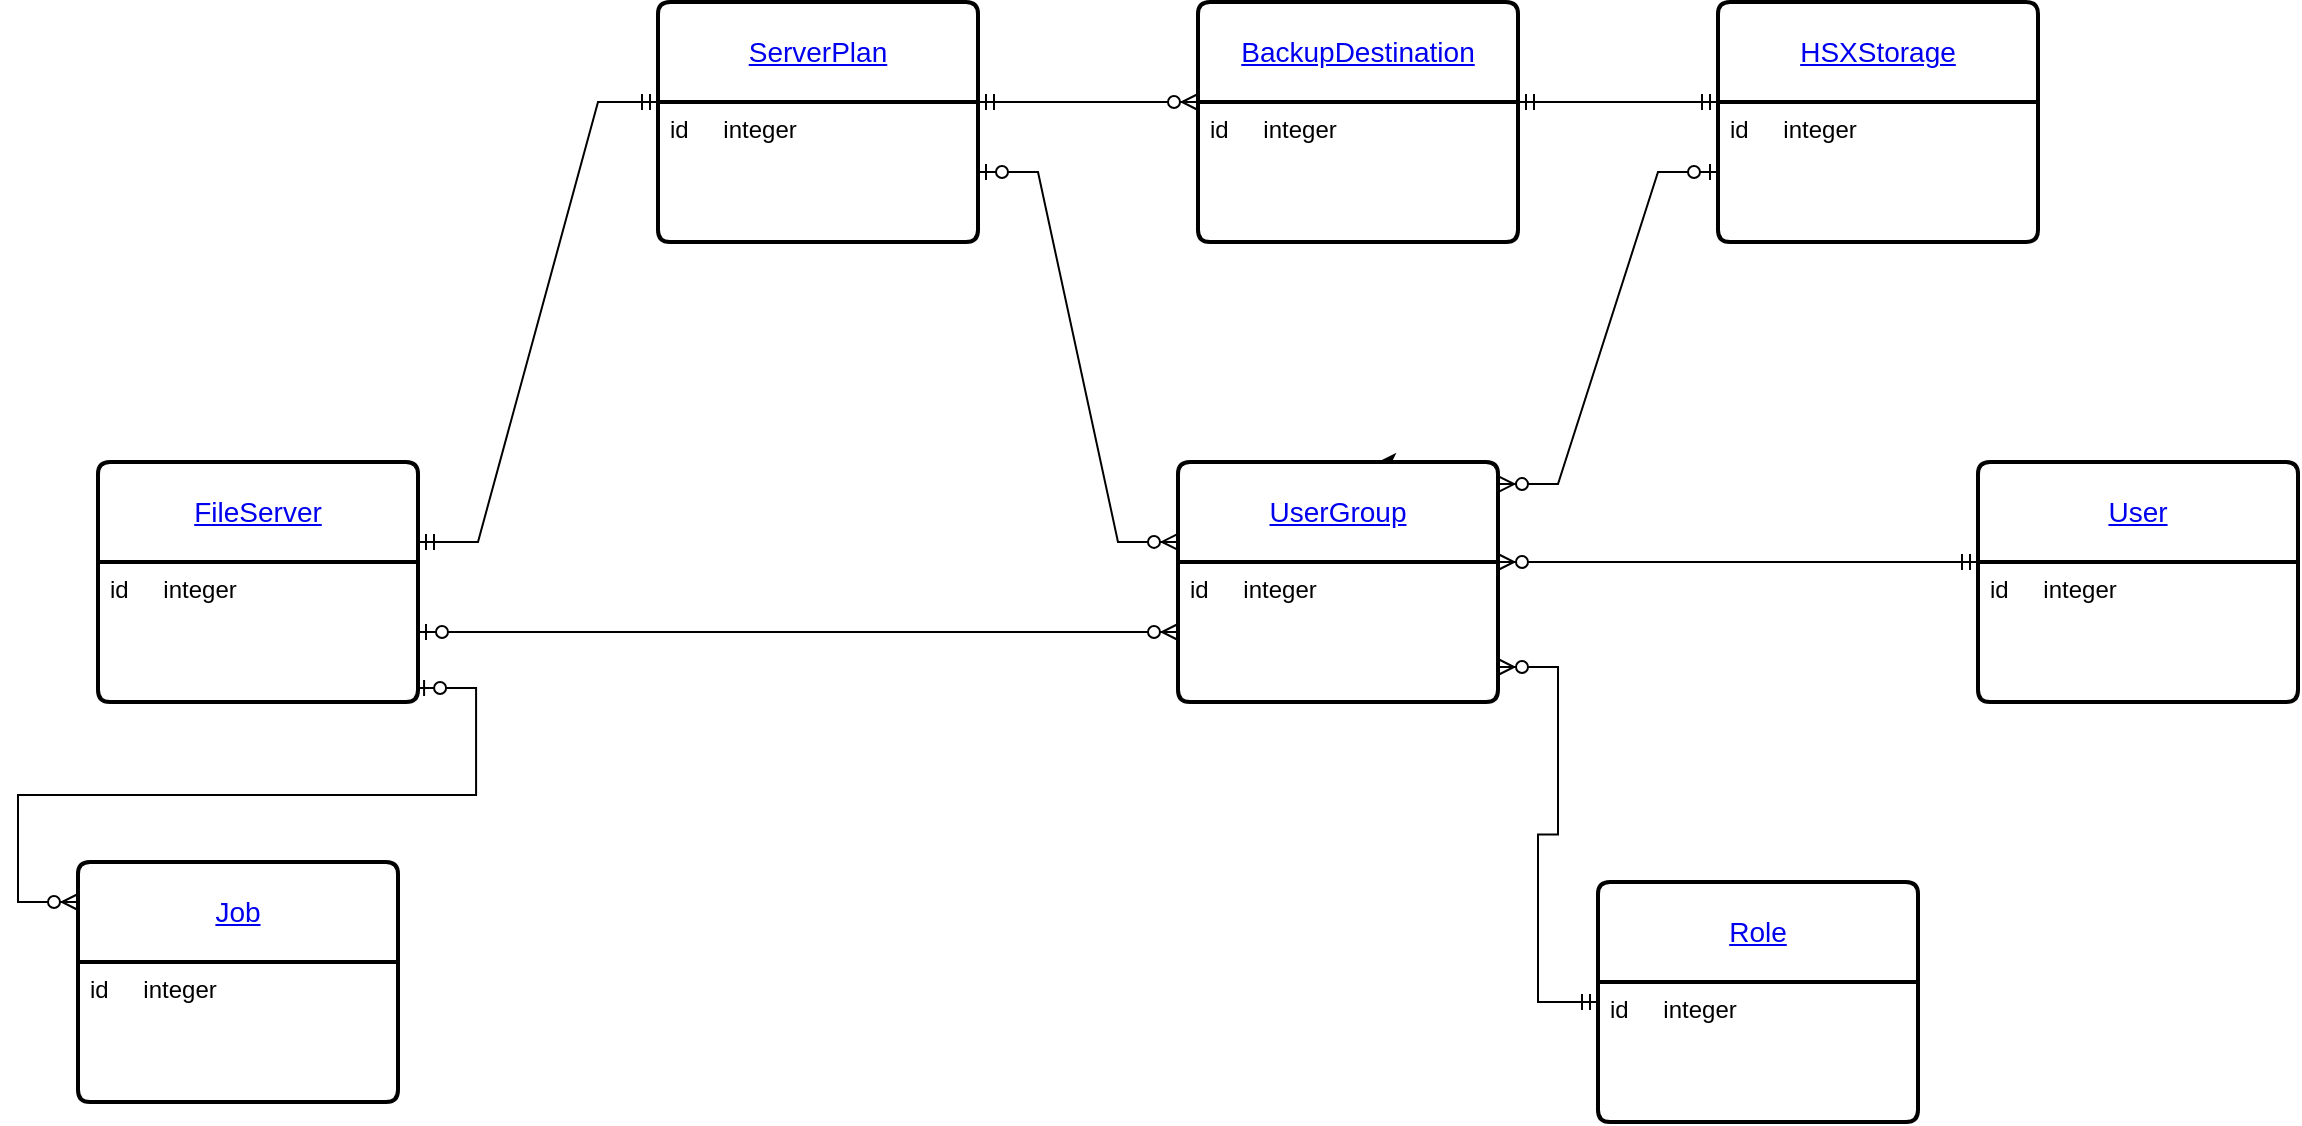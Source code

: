 <mxfile version="22.1.7" type="github">
  <diagram name="Page-1" id="DsbFrssbx2dvVhhEY77j">
    <mxGraphModel dx="2234" dy="790" grid="1" gridSize="10" guides="1" tooltips="1" connect="1" arrows="1" fold="1" page="0" pageScale="1" pageWidth="850" pageHeight="1100" math="0" shadow="0">
      <root>
        <mxCell id="0" />
        <mxCell id="1" parent="0" />
        <mxCell id="5Wq9M_YqisIYOuM1t0nU-1" value="&lt;a href=&quot;https://api-next.commvault.com/docs/api/cv/OpenAPI3/get-file-servers#get-file-servers&quot;&gt;FileServer&lt;/a&gt;" style="swimlane;childLayout=stackLayout;horizontal=1;startSize=50;horizontalStack=0;rounded=1;fontSize=14;fontStyle=0;strokeWidth=2;resizeParent=0;resizeLast=1;shadow=0;dashed=0;align=center;arcSize=4;whiteSpace=wrap;html=1;" parent="1" vertex="1">
          <mxGeometry x="-400" y="330" width="160" height="120" as="geometry">
            <mxRectangle x="70" y="140" width="80" height="50" as="alternateBounds" />
          </mxGeometry>
        </mxCell>
        <mxCell id="5Wq9M_YqisIYOuM1t0nU-2" value="id&lt;span style=&quot;white-space: pre;&quot;&gt;&#x9;&lt;/span&gt;integer" style="align=left;strokeColor=none;fillColor=none;spacingLeft=4;fontSize=12;verticalAlign=top;resizable=0;rotatable=0;part=1;html=1;" parent="5Wq9M_YqisIYOuM1t0nU-1" vertex="1">
          <mxGeometry y="50" width="160" height="70" as="geometry" />
        </mxCell>
        <mxCell id="5Wq9M_YqisIYOuM1t0nU-3" value="&lt;a href=&quot;https://api-next.commvault.com/docs/api/cv/OpenAPI3/get-plan-by-id&quot;&gt;ServerPlan&lt;/a&gt;" style="swimlane;childLayout=stackLayout;horizontal=1;startSize=50;horizontalStack=0;rounded=1;fontSize=14;fontStyle=0;strokeWidth=2;resizeParent=0;resizeLast=1;shadow=0;dashed=0;align=center;arcSize=4;whiteSpace=wrap;html=1;" parent="1" vertex="1">
          <mxGeometry x="-120" y="100" width="160" height="120" as="geometry">
            <mxRectangle x="70" y="140" width="80" height="50" as="alternateBounds" />
          </mxGeometry>
        </mxCell>
        <mxCell id="5Wq9M_YqisIYOuM1t0nU-4" value="id&lt;span style=&quot;white-space: pre;&quot;&gt;&#x9;&lt;/span&gt;integer" style="align=left;strokeColor=none;fillColor=none;spacingLeft=4;fontSize=12;verticalAlign=top;resizable=0;rotatable=0;part=1;html=1;" parent="5Wq9M_YqisIYOuM1t0nU-3" vertex="1">
          <mxGeometry y="50" width="160" height="70" as="geometry" />
        </mxCell>
        <mxCell id="5Wq9M_YqisIYOuM1t0nU-10" value="&lt;a href=&quot;https://api-next.commvault.com/docs/api/cv/OpenAPI3/get-backup-destination-details&quot;&gt;BackupDestination&lt;/a&gt;" style="swimlane;childLayout=stackLayout;horizontal=1;startSize=50;horizontalStack=0;rounded=1;fontSize=14;fontStyle=0;strokeWidth=2;resizeParent=0;resizeLast=1;shadow=0;dashed=0;align=center;arcSize=4;whiteSpace=wrap;html=1;" parent="1" vertex="1">
          <mxGeometry x="150" y="100" width="160" height="120" as="geometry">
            <mxRectangle x="70" y="140" width="80" height="50" as="alternateBounds" />
          </mxGeometry>
        </mxCell>
        <mxCell id="5Wq9M_YqisIYOuM1t0nU-11" value="id&lt;span style=&quot;white-space: pre;&quot;&gt;&#x9;&lt;/span&gt;integer" style="align=left;strokeColor=none;fillColor=none;spacingLeft=4;fontSize=12;verticalAlign=top;resizable=0;rotatable=0;part=1;html=1;" parent="5Wq9M_YqisIYOuM1t0nU-10" vertex="1">
          <mxGeometry y="50" width="160" height="70" as="geometry" />
        </mxCell>
        <mxCell id="5Wq9M_YqisIYOuM1t0nU-12" value="&lt;a href=&quot;https://api-next.commvault.com/docs/api/cv/OpenAPI3/get-hyper-scale-storage-by-id#get-details-of-a-specific-hyperscale-storage&quot;&gt;HSXStorage&lt;/a&gt;" style="swimlane;childLayout=stackLayout;horizontal=1;startSize=50;horizontalStack=0;rounded=1;fontSize=14;fontStyle=0;strokeWidth=2;resizeParent=0;resizeLast=1;shadow=0;dashed=0;align=center;arcSize=4;whiteSpace=wrap;html=1;" parent="1" vertex="1">
          <mxGeometry x="410" y="100" width="160" height="120" as="geometry">
            <mxRectangle x="70" y="140" width="80" height="50" as="alternateBounds" />
          </mxGeometry>
        </mxCell>
        <mxCell id="5Wq9M_YqisIYOuM1t0nU-13" value="id&lt;span style=&quot;white-space: pre;&quot;&gt;&#x9;&lt;/span&gt;integer" style="align=left;strokeColor=none;fillColor=none;spacingLeft=4;fontSize=12;verticalAlign=top;resizable=0;rotatable=0;part=1;html=1;" parent="5Wq9M_YqisIYOuM1t0nU-12" vertex="1">
          <mxGeometry y="50" width="160" height="70" as="geometry" />
        </mxCell>
        <mxCell id="SlC107RUCFVOXHT2UsFt-3" style="edgeStyle=orthogonalEdgeStyle;rounded=0;orthogonalLoop=1;jettySize=auto;html=1;exitX=0.75;exitY=0;exitDx=0;exitDy=0;" edge="1" parent="1" source="SlC107RUCFVOXHT2UsFt-1">
          <mxGeometry relative="1" as="geometry">
            <mxPoint x="240" y="330.0" as="targetPoint" />
          </mxGeometry>
        </mxCell>
        <mxCell id="SlC107RUCFVOXHT2UsFt-1" value="&lt;a href=&quot;https://api-next.commvault.com/docs/api/cv/OpenAPI3/get-user-group-details&quot;&gt;UserGroup&lt;/a&gt;" style="swimlane;childLayout=stackLayout;horizontal=1;startSize=50;horizontalStack=0;rounded=1;fontSize=14;fontStyle=0;strokeWidth=2;resizeParent=0;resizeLast=1;shadow=0;dashed=0;align=center;arcSize=4;whiteSpace=wrap;html=1;" vertex="1" parent="1">
          <mxGeometry x="140" y="330" width="160" height="120" as="geometry">
            <mxRectangle x="70" y="140" width="80" height="50" as="alternateBounds" />
          </mxGeometry>
        </mxCell>
        <mxCell id="SlC107RUCFVOXHT2UsFt-2" value="id&lt;span style=&quot;white-space: pre;&quot;&gt;&#x9;&lt;/span&gt;integer" style="align=left;strokeColor=none;fillColor=none;spacingLeft=4;fontSize=12;verticalAlign=top;resizable=0;rotatable=0;part=1;html=1;" vertex="1" parent="SlC107RUCFVOXHT2UsFt-1">
          <mxGeometry y="50" width="160" height="70" as="geometry" />
        </mxCell>
        <mxCell id="SlC107RUCFVOXHT2UsFt-4" value="&lt;a href=&quot;https://api-next.commvault.com/docs/api/cv/OpenAPI3/get-role-details&quot;&gt;Role&lt;/a&gt;" style="swimlane;childLayout=stackLayout;horizontal=1;startSize=50;horizontalStack=0;rounded=1;fontSize=14;fontStyle=0;strokeWidth=2;resizeParent=0;resizeLast=1;shadow=0;dashed=0;align=center;arcSize=4;whiteSpace=wrap;html=1;" vertex="1" parent="1">
          <mxGeometry x="350" y="540" width="160" height="120" as="geometry">
            <mxRectangle x="70" y="140" width="80" height="50" as="alternateBounds" />
          </mxGeometry>
        </mxCell>
        <mxCell id="SlC107RUCFVOXHT2UsFt-5" value="id&lt;span style=&quot;white-space: pre;&quot;&gt;&#x9;&lt;/span&gt;integer" style="align=left;strokeColor=none;fillColor=none;spacingLeft=4;fontSize=12;verticalAlign=top;resizable=0;rotatable=0;part=1;html=1;" vertex="1" parent="SlC107RUCFVOXHT2UsFt-4">
          <mxGeometry y="50" width="160" height="70" as="geometry" />
        </mxCell>
        <mxCell id="SlC107RUCFVOXHT2UsFt-6" value="&lt;a href=&quot;https://api-next.commvault.com/docs/api/cv/OpenAPI3/get-user-details&quot;&gt;User&lt;/a&gt;" style="swimlane;childLayout=stackLayout;horizontal=1;startSize=50;horizontalStack=0;rounded=1;fontSize=14;fontStyle=0;strokeWidth=2;resizeParent=0;resizeLast=1;shadow=0;dashed=0;align=center;arcSize=4;whiteSpace=wrap;html=1;" vertex="1" parent="1">
          <mxGeometry x="540" y="330" width="160" height="120" as="geometry">
            <mxRectangle x="70" y="140" width="80" height="50" as="alternateBounds" />
          </mxGeometry>
        </mxCell>
        <mxCell id="SlC107RUCFVOXHT2UsFt-7" value="id&lt;span style=&quot;white-space: pre;&quot;&gt;&#x9;&lt;/span&gt;integer" style="align=left;strokeColor=none;fillColor=none;spacingLeft=4;fontSize=12;verticalAlign=top;resizable=0;rotatable=0;part=1;html=1;" vertex="1" parent="SlC107RUCFVOXHT2UsFt-6">
          <mxGeometry y="50" width="160" height="70" as="geometry" />
        </mxCell>
        <mxCell id="SlC107RUCFVOXHT2UsFt-8" value="&lt;a href=&quot;https://api-next.commvault.com/docs/api/cv/JobOperations/get-job-summary-of-a-job#get-job-summary-of-a-job&quot;&gt;Job&lt;/a&gt;" style="swimlane;childLayout=stackLayout;horizontal=1;startSize=50;horizontalStack=0;rounded=1;fontSize=14;fontStyle=0;strokeWidth=2;resizeParent=0;resizeLast=1;shadow=0;dashed=0;align=center;arcSize=4;whiteSpace=wrap;html=1;" vertex="1" parent="1">
          <mxGeometry x="-410" y="530" width="160" height="120" as="geometry">
            <mxRectangle x="70" y="140" width="80" height="50" as="alternateBounds" />
          </mxGeometry>
        </mxCell>
        <mxCell id="SlC107RUCFVOXHT2UsFt-9" value="id&lt;span style=&quot;white-space: pre;&quot;&gt;&#x9;&lt;/span&gt;integer" style="align=left;strokeColor=none;fillColor=none;spacingLeft=4;fontSize=12;verticalAlign=top;resizable=0;rotatable=0;part=1;html=1;" vertex="1" parent="SlC107RUCFVOXHT2UsFt-8">
          <mxGeometry y="50" width="160" height="70" as="geometry" />
        </mxCell>
        <mxCell id="SlC107RUCFVOXHT2UsFt-16" value="" style="edgeStyle=entityRelationEdgeStyle;fontSize=12;html=1;endArrow=ERmandOne;startArrow=ERmandOne;rounded=0;exitX=1;exitY=0.333;exitDx=0;exitDy=0;exitPerimeter=0;entryX=0;entryY=0;entryDx=0;entryDy=0;" edge="1" parent="1" source="5Wq9M_YqisIYOuM1t0nU-1" target="5Wq9M_YqisIYOuM1t0nU-4">
          <mxGeometry width="100" height="100" relative="1" as="geometry">
            <mxPoint x="-220" y="310" as="sourcePoint" />
            <mxPoint x="-120" y="210" as="targetPoint" />
          </mxGeometry>
        </mxCell>
        <mxCell id="SlC107RUCFVOXHT2UsFt-17" value="" style="edgeStyle=entityRelationEdgeStyle;fontSize=12;html=1;endArrow=ERzeroToMany;startArrow=ERmandOne;rounded=0;exitX=1;exitY=0;exitDx=0;exitDy=0;entryX=0;entryY=0;entryDx=0;entryDy=0;" edge="1" parent="1" source="5Wq9M_YqisIYOuM1t0nU-4" target="5Wq9M_YqisIYOuM1t0nU-11">
          <mxGeometry width="100" height="100" relative="1" as="geometry">
            <mxPoint x="50" y="230" as="sourcePoint" />
            <mxPoint x="150" y="130" as="targetPoint" />
          </mxGeometry>
        </mxCell>
        <mxCell id="SlC107RUCFVOXHT2UsFt-18" value="" style="edgeStyle=entityRelationEdgeStyle;fontSize=12;html=1;endArrow=ERmandOne;startArrow=ERmandOne;rounded=0;entryX=0;entryY=0;entryDx=0;entryDy=0;" edge="1" parent="1">
          <mxGeometry width="100" height="100" relative="1" as="geometry">
            <mxPoint x="310" y="150" as="sourcePoint" />
            <mxPoint x="410" y="150" as="targetPoint" />
          </mxGeometry>
        </mxCell>
        <mxCell id="SlC107RUCFVOXHT2UsFt-23" value="" style="edgeStyle=entityRelationEdgeStyle;fontSize=12;html=1;endArrow=ERzeroToMany;startArrow=ERzeroToOne;rounded=0;exitX=1;exitY=0.5;exitDx=0;exitDy=0;entryX=0;entryY=0.5;entryDx=0;entryDy=0;" edge="1" parent="1" source="5Wq9M_YqisIYOuM1t0nU-2" target="SlC107RUCFVOXHT2UsFt-2">
          <mxGeometry width="100" height="100" relative="1" as="geometry">
            <mxPoint x="-120" y="440" as="sourcePoint" />
            <mxPoint x="-20" y="340" as="targetPoint" />
          </mxGeometry>
        </mxCell>
        <mxCell id="SlC107RUCFVOXHT2UsFt-24" value="" style="edgeStyle=entityRelationEdgeStyle;fontSize=12;html=1;endArrow=ERzeroToMany;startArrow=ERzeroToOne;rounded=0;entryX=0;entryY=0.333;entryDx=0;entryDy=0;entryPerimeter=0;" edge="1" parent="1" source="5Wq9M_YqisIYOuM1t0nU-4" target="SlC107RUCFVOXHT2UsFt-1">
          <mxGeometry width="100" height="100" relative="1" as="geometry">
            <mxPoint x="-230" y="425" as="sourcePoint" />
            <mxPoint x="150" y="425" as="targetPoint" />
          </mxGeometry>
        </mxCell>
        <mxCell id="SlC107RUCFVOXHT2UsFt-25" value="" style="edgeStyle=entityRelationEdgeStyle;fontSize=12;html=1;endArrow=ERzeroToMany;startArrow=ERzeroToOne;rounded=0;exitX=0;exitY=0.5;exitDx=0;exitDy=0;entryX=1;entryY=0.092;entryDx=0;entryDy=0;entryPerimeter=0;" edge="1" parent="1" source="5Wq9M_YqisIYOuM1t0nU-13" target="SlC107RUCFVOXHT2UsFt-1">
          <mxGeometry width="100" height="100" relative="1" as="geometry">
            <mxPoint x="50" y="195" as="sourcePoint" />
            <mxPoint x="310" y="330" as="targetPoint" />
          </mxGeometry>
        </mxCell>
        <mxCell id="SlC107RUCFVOXHT2UsFt-26" value="" style="edgeStyle=entityRelationEdgeStyle;fontSize=12;html=1;endArrow=ERzeroToMany;startArrow=ERmandOne;rounded=0;exitX=0;exitY=0;exitDx=0;exitDy=0;entryX=1;entryY=0;entryDx=0;entryDy=0;" edge="1" parent="1" source="SlC107RUCFVOXHT2UsFt-7" target="SlC107RUCFVOXHT2UsFt-2">
          <mxGeometry width="100" height="100" relative="1" as="geometry">
            <mxPoint x="400" y="450" as="sourcePoint" />
            <mxPoint x="500" y="350" as="targetPoint" />
          </mxGeometry>
        </mxCell>
        <mxCell id="SlC107RUCFVOXHT2UsFt-27" value="" style="edgeStyle=entityRelationEdgeStyle;fontSize=12;html=1;endArrow=ERzeroToMany;startArrow=ERmandOne;rounded=0;entryX=1;entryY=0.75;entryDx=0;entryDy=0;" edge="1" parent="1" source="SlC107RUCFVOXHT2UsFt-4" target="SlC107RUCFVOXHT2UsFt-2">
          <mxGeometry width="100" height="100" relative="1" as="geometry">
            <mxPoint x="470" y="530" as="sourcePoint" />
            <mxPoint x="300" y="440" as="targetPoint" />
            <Array as="points">
              <mxPoint x="270" y="540" />
            </Array>
          </mxGeometry>
        </mxCell>
        <mxCell id="SlC107RUCFVOXHT2UsFt-28" value="" style="edgeStyle=entityRelationEdgeStyle;fontSize=12;html=1;endArrow=ERzeroToMany;startArrow=ERzeroToOne;rounded=0;exitX=0.994;exitY=0.9;exitDx=0;exitDy=0;exitPerimeter=0;" edge="1" parent="1" source="5Wq9M_YqisIYOuM1t0nU-2">
          <mxGeometry width="100" height="100" relative="1" as="geometry">
            <mxPoint x="-290" y="580" as="sourcePoint" />
            <mxPoint x="-410" y="550" as="targetPoint" />
          </mxGeometry>
        </mxCell>
      </root>
    </mxGraphModel>
  </diagram>
</mxfile>
